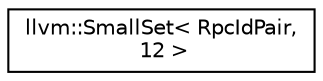 digraph "Graphical Class Hierarchy"
{
  edge [fontname="Helvetica",fontsize="10",labelfontname="Helvetica",labelfontsize="10"];
  node [fontname="Helvetica",fontsize="10",shape=record];
  rankdir="LR";
  Node1 [label="llvm::SmallSet\< RpcIdPair,\l 12 \>",height=0.2,width=0.4,color="black", fillcolor="white", style="filled",URL="$classllvm_1_1SmallSet.html"];
}
